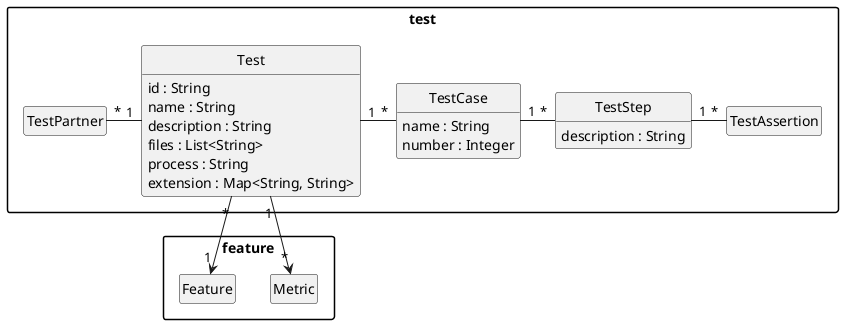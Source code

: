@startuml
package "feature" {

	class Metric {
	}

	class Feature {
	}

}

package "test" {

	class Test {
	  id : String
	  name : String
	  description : String
	  files : List<String>
	  process : String
extension : Map<String, String>
	}

	class TestAssertion

	class TestStep {
	  description : String
	}

	class TestCase {
	  name : String
	  number : Integer
	}

	class TestPartner

}

Test "*" -down-> "1" Feature
Test "1" -> "*" Metric
Test "1" -left- "*" TestPartner
Test "1" - "*" TestCase
TestCase "1" - "*" TestStep
TestStep "1" - "*" TestAssertion

hide empty members
hide empty methods
hide circle

skinparam monochrome true
skinparam shadowing false
skinparam packageStyle rect
@enduml
